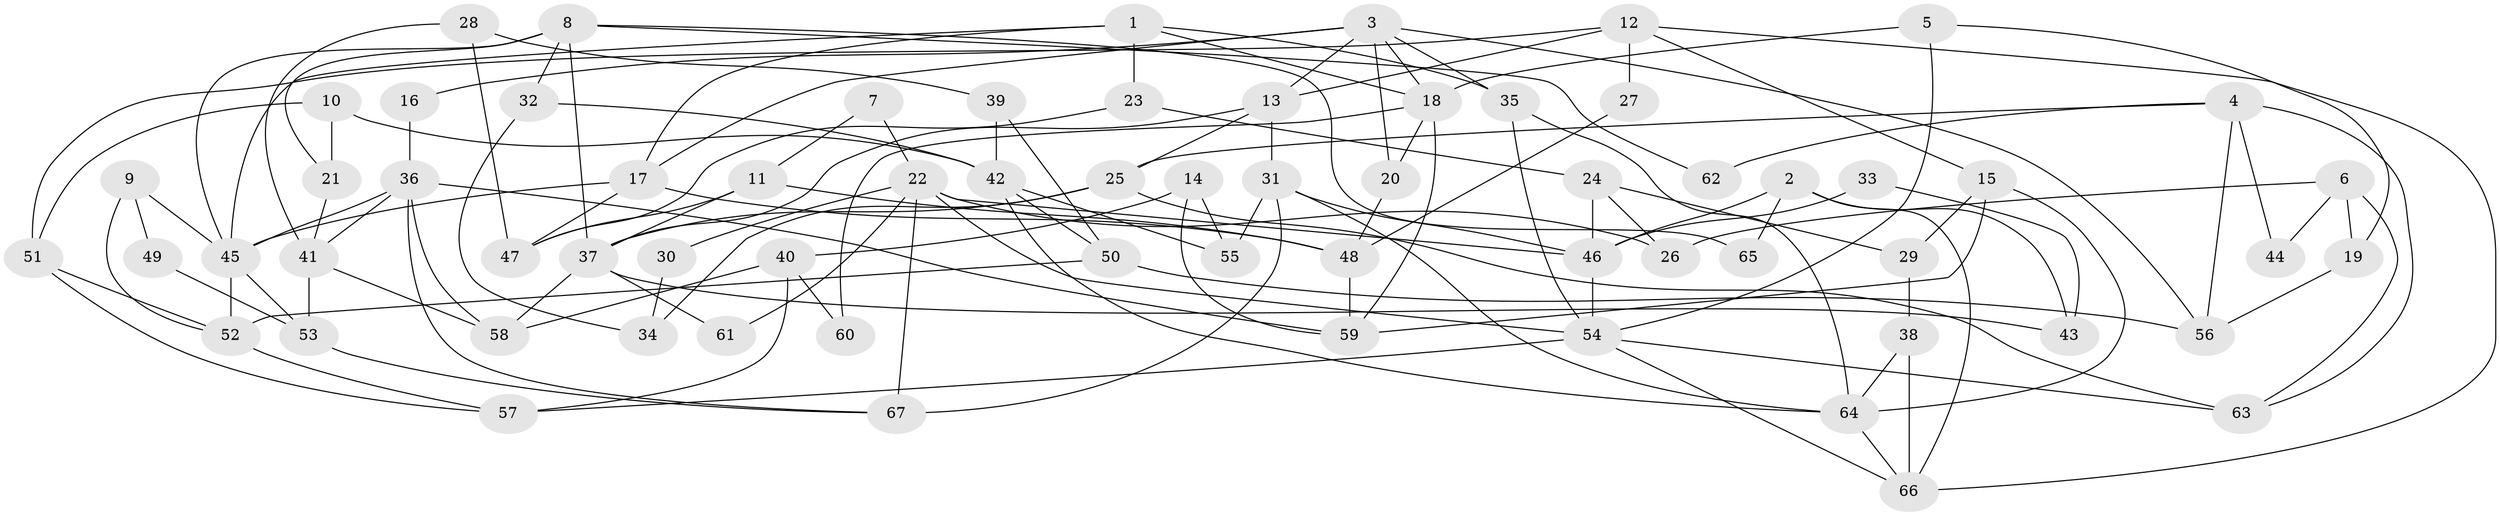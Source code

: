 // Generated by graph-tools (version 1.1) at 2025/11/02/27/25 16:11:23]
// undirected, 67 vertices, 134 edges
graph export_dot {
graph [start="1"]
  node [color=gray90,style=filled];
  1;
  2;
  3;
  4;
  5;
  6;
  7;
  8;
  9;
  10;
  11;
  12;
  13;
  14;
  15;
  16;
  17;
  18;
  19;
  20;
  21;
  22;
  23;
  24;
  25;
  26;
  27;
  28;
  29;
  30;
  31;
  32;
  33;
  34;
  35;
  36;
  37;
  38;
  39;
  40;
  41;
  42;
  43;
  44;
  45;
  46;
  47;
  48;
  49;
  50;
  51;
  52;
  53;
  54;
  55;
  56;
  57;
  58;
  59;
  60;
  61;
  62;
  63;
  64;
  65;
  66;
  67;
  1 -- 18;
  1 -- 35;
  1 -- 17;
  1 -- 23;
  1 -- 45;
  2 -- 46;
  2 -- 66;
  2 -- 43;
  2 -- 65;
  3 -- 13;
  3 -- 17;
  3 -- 16;
  3 -- 18;
  3 -- 20;
  3 -- 35;
  3 -- 56;
  4 -- 63;
  4 -- 25;
  4 -- 44;
  4 -- 56;
  4 -- 62;
  5 -- 18;
  5 -- 54;
  5 -- 19;
  6 -- 19;
  6 -- 26;
  6 -- 44;
  6 -- 63;
  7 -- 11;
  7 -- 22;
  8 -- 45;
  8 -- 21;
  8 -- 32;
  8 -- 37;
  8 -- 62;
  8 -- 65;
  9 -- 52;
  9 -- 45;
  9 -- 49;
  10 -- 51;
  10 -- 42;
  10 -- 21;
  11 -- 48;
  11 -- 37;
  11 -- 47;
  12 -- 66;
  12 -- 15;
  12 -- 13;
  12 -- 27;
  12 -- 51;
  13 -- 37;
  13 -- 25;
  13 -- 31;
  14 -- 59;
  14 -- 40;
  14 -- 55;
  15 -- 59;
  15 -- 64;
  15 -- 29;
  16 -- 36;
  17 -- 45;
  17 -- 47;
  17 -- 48;
  18 -- 59;
  18 -- 20;
  18 -- 60;
  19 -- 56;
  20 -- 48;
  21 -- 41;
  22 -- 46;
  22 -- 54;
  22 -- 26;
  22 -- 30;
  22 -- 61;
  22 -- 67;
  23 -- 47;
  23 -- 24;
  24 -- 46;
  24 -- 26;
  24 -- 29;
  25 -- 63;
  25 -- 34;
  25 -- 37;
  27 -- 48;
  28 -- 39;
  28 -- 47;
  28 -- 41;
  29 -- 38;
  30 -- 34;
  31 -- 67;
  31 -- 46;
  31 -- 55;
  31 -- 64;
  32 -- 42;
  32 -- 34;
  33 -- 43;
  33 -- 46;
  35 -- 64;
  35 -- 54;
  36 -- 67;
  36 -- 58;
  36 -- 41;
  36 -- 45;
  36 -- 59;
  37 -- 43;
  37 -- 58;
  37 -- 61;
  38 -- 66;
  38 -- 64;
  39 -- 42;
  39 -- 50;
  40 -- 57;
  40 -- 58;
  40 -- 60;
  41 -- 53;
  41 -- 58;
  42 -- 64;
  42 -- 55;
  42 -- 50;
  45 -- 52;
  45 -- 53;
  46 -- 54;
  48 -- 59;
  49 -- 53;
  50 -- 56;
  50 -- 52;
  51 -- 52;
  51 -- 57;
  52 -- 57;
  53 -- 67;
  54 -- 57;
  54 -- 63;
  54 -- 66;
  64 -- 66;
}
